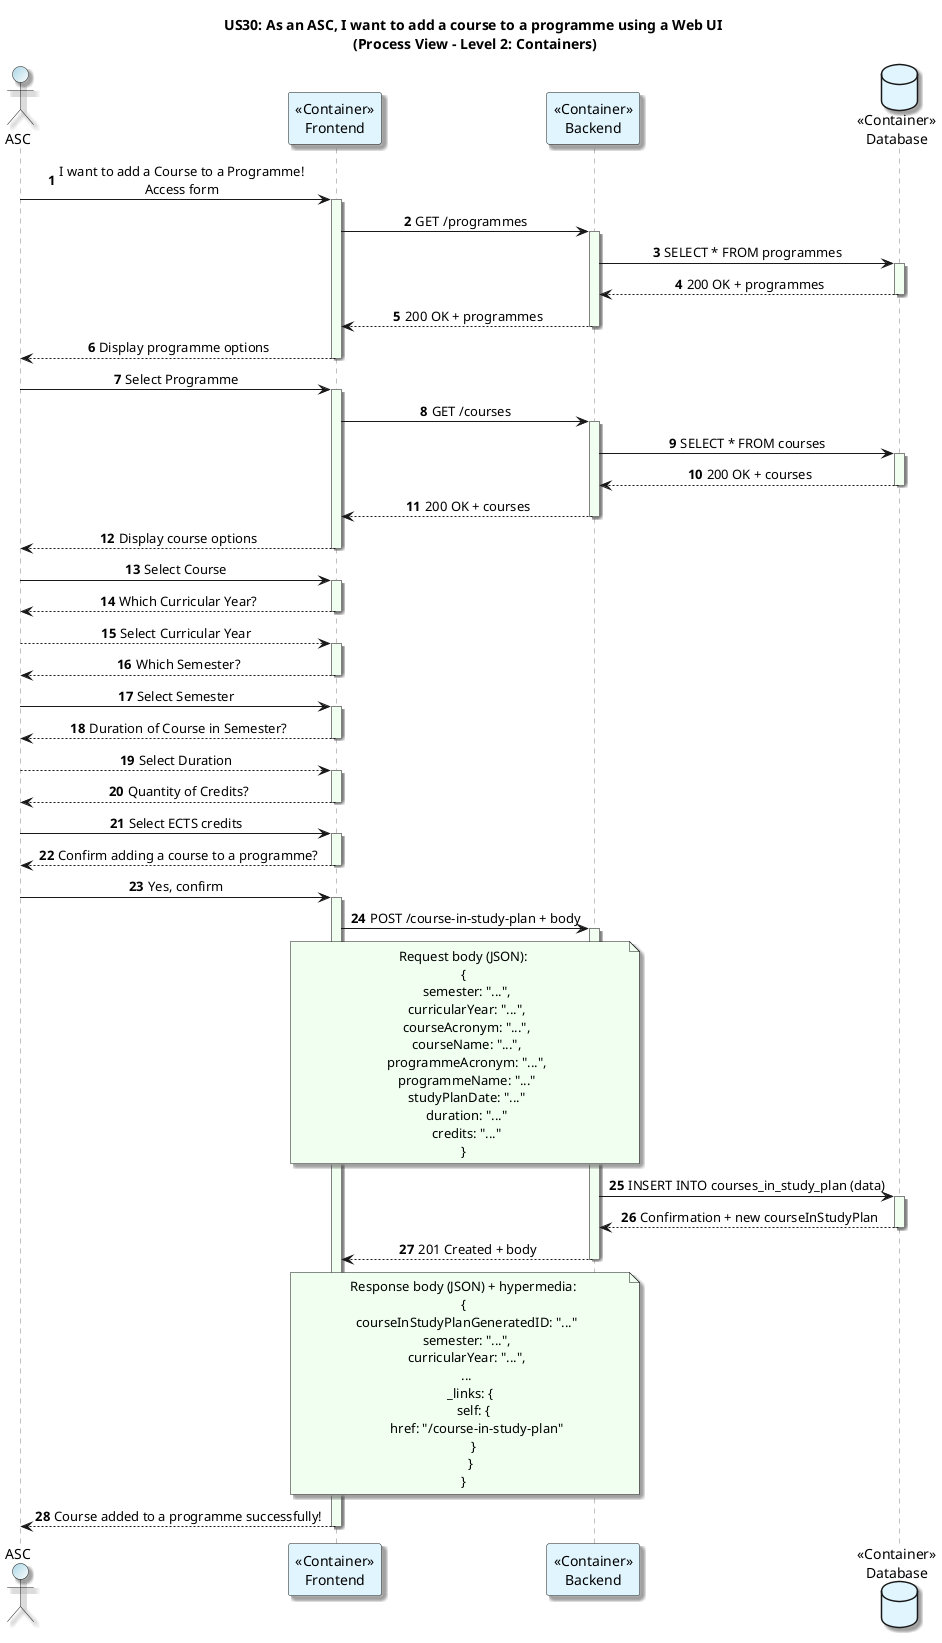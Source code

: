 @startuml
title US30: As an ASC, I want to add a course to a programme using a Web UI\n (Process View - Level 2: Containers)
autonumber

skinparam {
  ActivityPadding 2
  ActivityMargin 2
  BoxPadding 2
}
skinparam sequence {
    LifeLineBorderColor Grey
    LifeLineBackgroundColor HoneyDew
}
skinparam defaultTextAlignment center
skinparam shadowing true

actor ASC  #LightBlue/White
participant "<<Container>>\nFrontend" as Frontend #E1F5FE
participant "<<Container>>\nBackend" as Backend #E1F5FE
database "<<Container>>\nDatabase" as Database #E1F5FE

ASC -> Frontend: I want to add a Course to a Programme!\nAccess form
activate Frontend

Frontend -> Backend: GET /programmes
activate Backend
Backend -> Database: SELECT * FROM programmes
activate Database
Database --> Backend: 200 OK + programmes
deactivate Database
Backend --> Frontend: 200 OK + programmes
deactivate Backend
Frontend --> ASC: Display programme options
deactivate Frontend

ASC -> Frontend: Select Programme
activate Frontend
Frontend -> Backend: GET /courses
activate Backend
Backend -> Database: SELECT * FROM courses
activate Database
Database --> Backend: 200 OK + courses
deactivate Database
Backend --> Frontend: 200 OK + courses
deactivate Backend
Frontend --> ASC: Display course options
deactivate Frontend

ASC -> Frontend: Select Course
activate Frontend
Frontend --> ASC: Which Curricular Year?
deactivate Frontend

ASC --> Frontend: Select Curricular Year
activate Frontend
Frontend --> ASC: Which Semester?
deactivate Frontend

ASC -> Frontend: Select Semester
activate Frontend
Frontend --> ASC: Duration of Course in Semester?
deactivate Frontend

ASC --> Frontend: Select Duration
activate Frontend
Frontend --> ASC: Quantity of Credits?
deactivate Frontend

ASC -> Frontend: Select ECTS credits
activate Frontend
Frontend --> ASC: Confirm adding a course to a programme?
deactivate Frontend


ASC -> Frontend: Yes, confirm
activate Frontend
Frontend -> Backend: POST /course-in-study-plan + body
note over Frontend, Backend #HoneyDew
Request body (JSON):
{
  semester: "...",
  curricularYear: "...",
  courseAcronym: "...",
  courseName: "...",
  programmeAcronym: "...",
  programmeName: "..."
  studyPlanDate: "..."
  duration: "..."
  credits: "..."
}
end note
activate Backend
Backend -> Database: INSERT INTO courses_in_study_plan (data)
activate Database
Database --> Backend: Confirmation + new courseInStudyPlan
deactivate Database
Backend --> Frontend: 201 Created + body
note over Backend, Frontend #HoneyDew
Response body (JSON) + hypermedia:
{
  courseInStudyPlanGeneratedID: "..."
  semester: "...",
  curricularYear: "...",
  ...
    _links: {
      self: {
        href: "/course-in-study-plan"
      }
    }
}
end note
deactivate Backend
Frontend --> ASC: Course added to a programme successfully!
deactivate Frontend
@enduml
